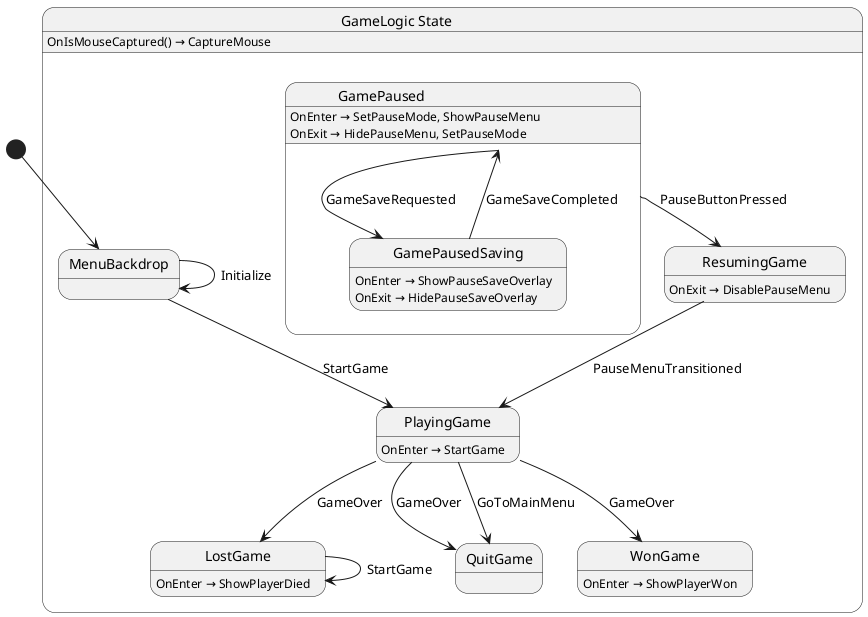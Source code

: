 @startuml GameLogic
state "GameLogic State" as GameDemo_GameLogic_State {
  state "GamePaused" as GameDemo_GameLogic_State_GamePaused {
    state "GamePausedSaving" as GameDemo_GameLogic_State_GamePausedSaving {
      GameDemo_GameLogic_State_GamePausedSaving : OnEnter → ShowPauseSaveOverlay
      GameDemo_GameLogic_State_GamePausedSaving : OnExit → HidePauseSaveOverlay
    }
    GameDemo_GameLogic_State_GamePaused : OnEnter → SetPauseMode, ShowPauseMenu
    GameDemo_GameLogic_State_GamePaused : OnExit → HidePauseMenu, SetPauseMode
  }
  state "LostGame" as GameDemo_GameLogic_State_LostGame {
    GameDemo_GameLogic_State_LostGame : OnEnter → ShowPlayerDied
  }
  state "MenuBackdrop" as GameDemo_GameLogic_State_MenuBackdrop
  state "PlayingGame" as GameDemo_GameLogic_State_PlayingGame {
    GameDemo_GameLogic_State_PlayingGame : OnEnter → StartGame
  }
  state "QuitGame" as GameDemo_GameLogic_State_QuitGame
  state "ResumingGame" as GameDemo_GameLogic_State_ResumingGame {
    GameDemo_GameLogic_State_ResumingGame : OnExit → DisablePauseMenu
  }
  state "WonGame" as GameDemo_GameLogic_State_WonGame {
    GameDemo_GameLogic_State_WonGame : OnEnter → ShowPlayerWon
  }
  GameDemo_GameLogic_State : OnIsMouseCaptured() → CaptureMouse
}

GameDemo_GameLogic_State_GamePaused --> GameDemo_GameLogic_State_GamePausedSaving : GameSaveRequested
GameDemo_GameLogic_State_GamePaused --> GameDemo_GameLogic_State_ResumingGame : PauseButtonPressed
GameDemo_GameLogic_State_GamePausedSaving --> GameDemo_GameLogic_State_GamePaused : GameSaveCompleted
GameDemo_GameLogic_State_LostGame --> GameDemo_GameLogic_State_LostGame : StartGame
GameDemo_GameLogic_State_MenuBackdrop --> GameDemo_GameLogic_State_MenuBackdrop : Initialize
GameDemo_GameLogic_State_MenuBackdrop --> GameDemo_GameLogic_State_PlayingGame : StartGame
GameDemo_GameLogic_State_PlayingGame --> GameDemo_GameLogic_State_LostGame : GameOver
GameDemo_GameLogic_State_PlayingGame --> GameDemo_GameLogic_State_QuitGame : GameOver
GameDemo_GameLogic_State_PlayingGame --> GameDemo_GameLogic_State_QuitGame : GoToMainMenu
GameDemo_GameLogic_State_PlayingGame --> GameDemo_GameLogic_State_WonGame : GameOver
GameDemo_GameLogic_State_ResumingGame --> GameDemo_GameLogic_State_PlayingGame : PauseMenuTransitioned

[*] --> GameDemo_GameLogic_State_MenuBackdrop
@enduml